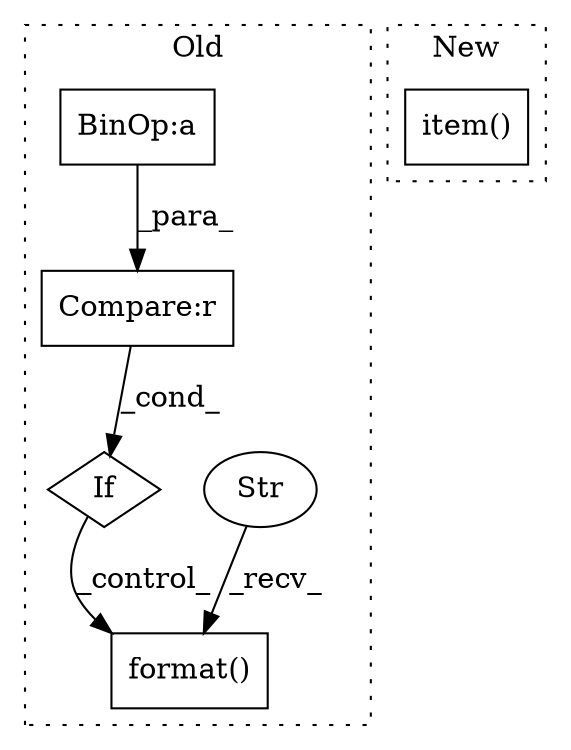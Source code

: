 digraph G {
subgraph cluster0 {
1 [label="format()" a="75" s="8421,8756" l="315,82" shape="box"];
3 [label="Str" a="66" s="8421" l="19" shape="ellipse"];
4 [label="If" a="96" s="8369" l="3" shape="diamond"];
5 [label="BinOp:a" a="82" s="8375" l="3" shape="box"];
6 [label="Compare:r" a="40" s="8372" l="25" shape="box"];
label = "Old";
style="dotted";
}
subgraph cluster1 {
2 [label="item()" a="75" s="9029" l="11" shape="box"];
label = "New";
style="dotted";
}
3 -> 1 [label="_recv_"];
4 -> 1 [label="_control_"];
5 -> 6 [label="_para_"];
6 -> 4 [label="_cond_"];
}